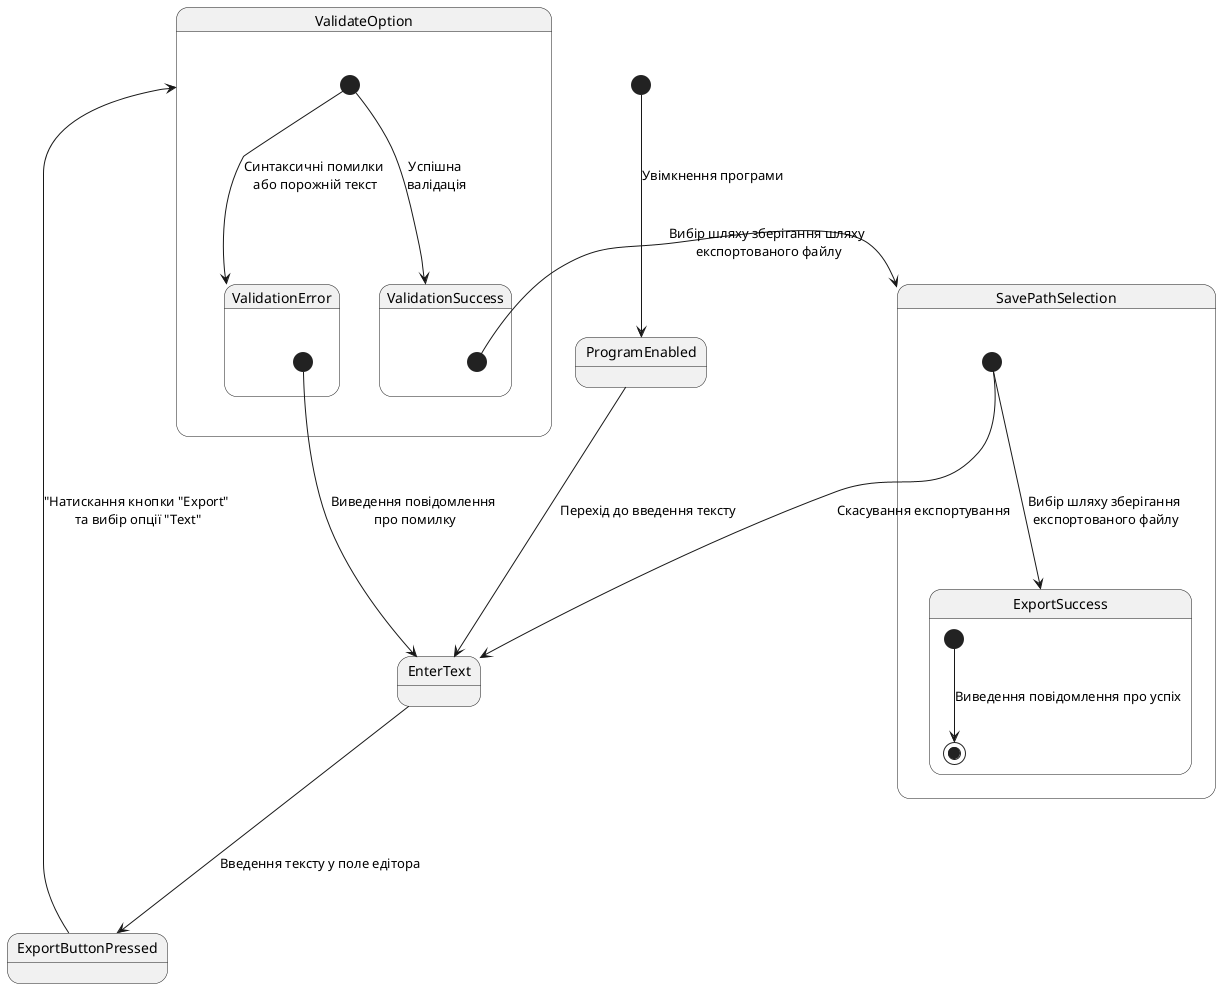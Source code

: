 @startuml

[*] ---> ProgramEnabled: Увімкнення програми
 ProgramEnabled ---> EnterText: Перехід до введення тексту


  EnterText ---> ExportButtonPressed: Введення тексту у поле едітора

  ExportButtonPressed --> ValidateOption: "Натискання кнопки "Export" \nта вибір опції "Text"

state ValidateOption {
  [*] ---> ValidationError: Синтаксичні помилки \nабо порожній текст
  [*] ---> ValidationSuccess: Успішна \nвалідація
}



state SavePathSelection {
  [*] ---> EnterText: Скасування експортування
  [*] ---> ExportSuccess: Вибір шляху зберігання \nекспортованого файлу
}

state ExportSuccess {
  [*] ---> [*]: Виведення повідомлення про успіх
}

state ValidationError {
  [*] ---> EnterText: Виведення повідомлення \nпро помилку
}

state ValidationSuccess {
  [*] --> SavePathSelection: Вибір шляху зберігання шляху \nекспортованого файлу

}

@enduml
